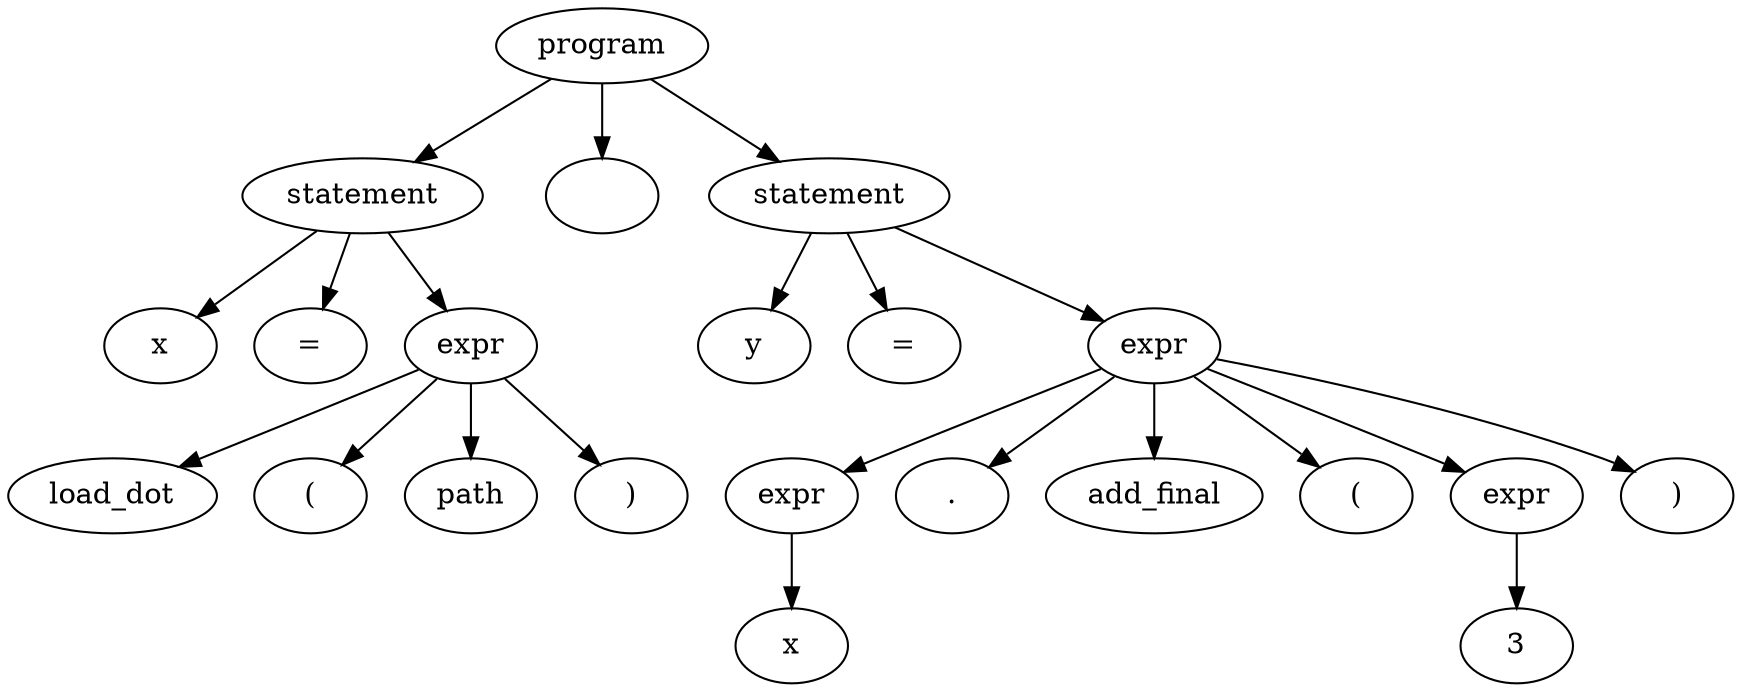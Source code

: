 strict digraph program {
1 [label=program];
1 -> 2;
2 [label=statement];
3 [label=x];
2 -> 3;
4 [label="="];
2 -> 4;
2 -> 5;
5 [label=expr];
6 [label=load_dot];
5 -> 6;
7 [label="("];
5 -> 7;
8 [label="path"];
5 -> 8;
9 [label=")"];
5 -> 9;
10 [label="\n"];
1 -> 10;
1 -> 11;
11 [label=statement];
12 [label=y];
11 -> 12;
13 [label="="];
11 -> 13;
11 -> 14;
14 [label=expr];
14 -> 15;
15 [label=expr];
16 [label=x];
15 -> 16;
17 [label="."];
14 -> 17;
18 [label=add_final];
14 -> 18;
19 [label="("];
14 -> 19;
14 -> 20;
20 [label=expr];
21 [label=3];
20 -> 21;
22 [label=")"];
14 -> 22;
}
